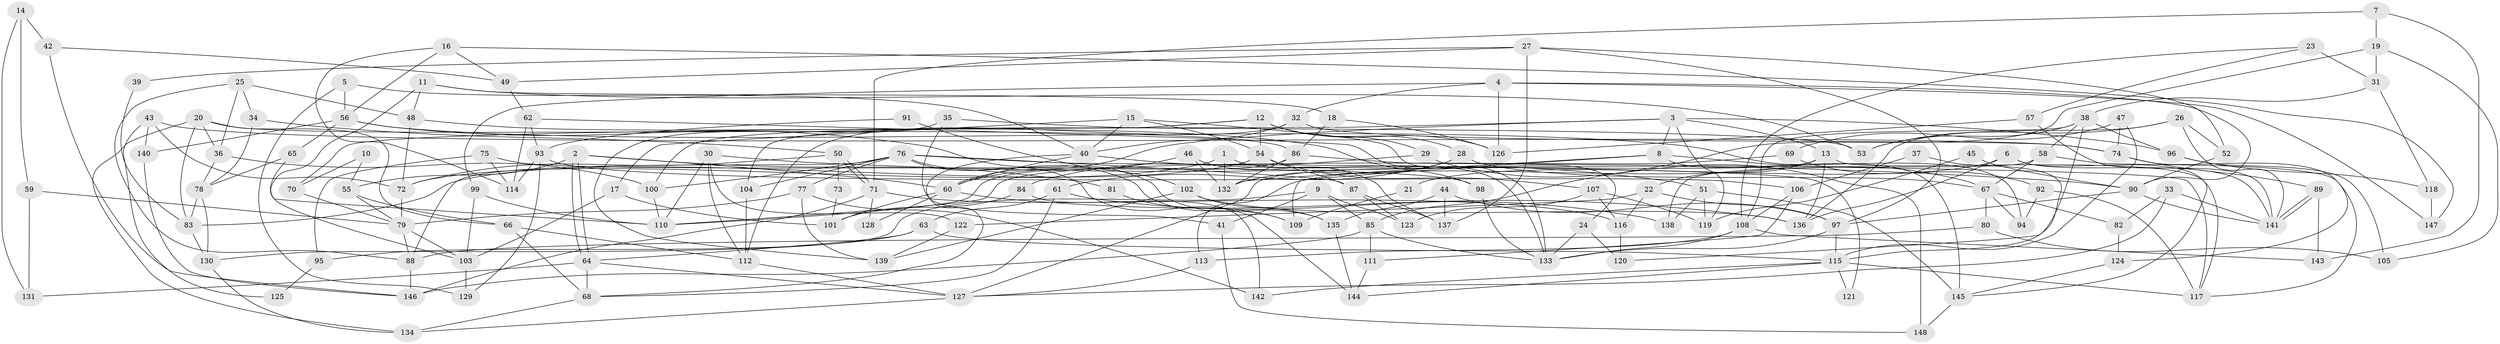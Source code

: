 // coarse degree distribution, {6: 0.13186813186813187, 5: 0.13186813186813187, 7: 0.0989010989010989, 4: 0.3076923076923077, 8: 0.054945054945054944, 9: 0.02197802197802198, 3: 0.15384615384615385, 2: 0.04395604395604396, 10: 0.04395604395604396, 11: 0.01098901098901099}
// Generated by graph-tools (version 1.1) at 2025/52/02/27/25 19:52:06]
// undirected, 148 vertices, 296 edges
graph export_dot {
graph [start="1"]
  node [color=gray90,style=filled];
  1;
  2;
  3;
  4;
  5;
  6;
  7;
  8;
  9;
  10;
  11;
  12;
  13;
  14;
  15;
  16;
  17;
  18;
  19;
  20;
  21;
  22;
  23;
  24;
  25;
  26;
  27;
  28;
  29;
  30;
  31;
  32;
  33;
  34;
  35;
  36;
  37;
  38;
  39;
  40;
  41;
  42;
  43;
  44;
  45;
  46;
  47;
  48;
  49;
  50;
  51;
  52;
  53;
  54;
  55;
  56;
  57;
  58;
  59;
  60;
  61;
  62;
  63;
  64;
  65;
  66;
  67;
  68;
  69;
  70;
  71;
  72;
  73;
  74;
  75;
  76;
  77;
  78;
  79;
  80;
  81;
  82;
  83;
  84;
  85;
  86;
  87;
  88;
  89;
  90;
  91;
  92;
  93;
  94;
  95;
  96;
  97;
  98;
  99;
  100;
  101;
  102;
  103;
  104;
  105;
  106;
  107;
  108;
  109;
  110;
  111;
  112;
  113;
  114;
  115;
  116;
  117;
  118;
  119;
  120;
  121;
  122;
  123;
  124;
  125;
  126;
  127;
  128;
  129;
  130;
  131;
  132;
  133;
  134;
  135;
  136;
  137;
  138;
  139;
  140;
  141;
  142;
  143;
  144;
  145;
  146;
  147;
  148;
  1 -- 72;
  1 -- 133;
  1 -- 132;
  2 -- 64;
  2 -- 64;
  2 -- 55;
  2 -- 60;
  2 -- 81;
  3 -- 60;
  3 -- 96;
  3 -- 8;
  3 -- 13;
  3 -- 70;
  3 -- 119;
  4 -- 99;
  4 -- 90;
  4 -- 32;
  4 -- 126;
  4 -- 147;
  5 -- 40;
  5 -- 56;
  5 -- 129;
  6 -- 141;
  6 -- 145;
  6 -- 21;
  6 -- 136;
  7 -- 71;
  7 -- 19;
  7 -- 143;
  8 -- 132;
  8 -- 67;
  8 -- 109;
  8 -- 145;
  9 -- 85;
  9 -- 130;
  9 -- 41;
  9 -- 123;
  10 -- 55;
  10 -- 70;
  11 -- 18;
  11 -- 53;
  11 -- 48;
  11 -- 103;
  12 -- 54;
  12 -- 28;
  12 -- 29;
  12 -- 100;
  12 -- 104;
  12 -- 126;
  13 -- 22;
  13 -- 113;
  13 -- 117;
  13 -- 127;
  13 -- 136;
  14 -- 131;
  14 -- 42;
  14 -- 59;
  15 -- 54;
  15 -- 40;
  15 -- 17;
  15 -- 24;
  16 -- 114;
  16 -- 56;
  16 -- 49;
  16 -- 147;
  17 -- 103;
  17 -- 101;
  18 -- 126;
  18 -- 86;
  19 -- 31;
  19 -- 85;
  19 -- 105;
  20 -- 134;
  20 -- 86;
  20 -- 36;
  20 -- 66;
  20 -- 83;
  21 -- 109;
  22 -- 116;
  22 -- 97;
  22 -- 122;
  23 -- 57;
  23 -- 108;
  23 -- 31;
  24 -- 120;
  24 -- 133;
  25 -- 36;
  25 -- 34;
  25 -- 48;
  25 -- 88;
  26 -- 141;
  26 -- 136;
  26 -- 52;
  26 -- 53;
  27 -- 97;
  27 -- 52;
  27 -- 39;
  27 -- 49;
  27 -- 137;
  28 -- 132;
  28 -- 67;
  28 -- 61;
  29 -- 84;
  29 -- 148;
  30 -- 122;
  30 -- 112;
  30 -- 90;
  30 -- 110;
  31 -- 118;
  31 -- 38;
  32 -- 40;
  32 -- 74;
  32 -- 112;
  33 -- 141;
  33 -- 127;
  33 -- 82;
  34 -- 50;
  34 -- 78;
  35 -- 53;
  35 -- 41;
  35 -- 139;
  36 -- 100;
  36 -- 78;
  37 -- 106;
  37 -- 115;
  38 -- 108;
  38 -- 53;
  38 -- 58;
  38 -- 96;
  38 -- 120;
  39 -- 83;
  40 -- 51;
  40 -- 60;
  40 -- 68;
  41 -- 148;
  42 -- 49;
  42 -- 146;
  43 -- 74;
  43 -- 140;
  43 -- 72;
  43 -- 125;
  44 -- 137;
  44 -- 97;
  44 -- 135;
  45 -- 90;
  45 -- 119;
  46 -- 137;
  46 -- 60;
  46 -- 132;
  47 -- 69;
  47 -- 115;
  47 -- 74;
  48 -- 72;
  48 -- 98;
  49 -- 62;
  50 -- 71;
  50 -- 71;
  50 -- 72;
  50 -- 73;
  51 -- 145;
  51 -- 138;
  51 -- 119;
  52 -- 90;
  54 -- 107;
  54 -- 83;
  54 -- 87;
  55 -- 79;
  55 -- 66;
  56 -- 135;
  56 -- 65;
  56 -- 94;
  56 -- 140;
  57 -- 141;
  57 -- 126;
  58 -- 117;
  58 -- 67;
  58 -- 138;
  59 -- 79;
  59 -- 131;
  60 -- 136;
  60 -- 101;
  60 -- 128;
  61 -- 68;
  61 -- 63;
  61 -- 138;
  62 -- 133;
  62 -- 93;
  62 -- 114;
  63 -- 64;
  63 -- 95;
  63 -- 115;
  64 -- 68;
  64 -- 127;
  64 -- 131;
  65 -- 78;
  65 -- 110;
  66 -- 112;
  66 -- 68;
  67 -- 80;
  67 -- 82;
  67 -- 94;
  68 -- 134;
  69 -- 110;
  69 -- 92;
  70 -- 79;
  71 -- 146;
  71 -- 116;
  71 -- 128;
  72 -- 79;
  73 -- 101;
  74 -- 89;
  74 -- 124;
  75 -- 98;
  75 -- 114;
  75 -- 95;
  76 -- 100;
  76 -- 104;
  76 -- 77;
  76 -- 87;
  76 -- 88;
  76 -- 109;
  76 -- 121;
  76 -- 144;
  77 -- 79;
  77 -- 139;
  77 -- 142;
  78 -- 83;
  78 -- 130;
  79 -- 88;
  79 -- 103;
  80 -- 88;
  80 -- 105;
  81 -- 109;
  82 -- 124;
  83 -- 130;
  84 -- 101;
  84 -- 142;
  85 -- 133;
  85 -- 111;
  85 -- 146;
  86 -- 132;
  86 -- 117;
  86 -- 110;
  87 -- 123;
  87 -- 137;
  88 -- 146;
  89 -- 141;
  89 -- 141;
  89 -- 143;
  90 -- 97;
  90 -- 141;
  91 -- 93;
  91 -- 102;
  92 -- 94;
  92 -- 117;
  93 -- 129;
  93 -- 106;
  93 -- 114;
  95 -- 125;
  96 -- 105;
  96 -- 118;
  97 -- 115;
  97 -- 133;
  98 -- 133;
  99 -- 110;
  99 -- 103;
  100 -- 110;
  102 -- 139;
  102 -- 136;
  102 -- 135;
  103 -- 129;
  104 -- 112;
  106 -- 108;
  106 -- 111;
  107 -- 123;
  107 -- 119;
  107 -- 116;
  108 -- 113;
  108 -- 143;
  108 -- 133;
  111 -- 144;
  112 -- 127;
  113 -- 127;
  115 -- 144;
  115 -- 117;
  115 -- 121;
  115 -- 142;
  116 -- 120;
  118 -- 147;
  122 -- 139;
  124 -- 145;
  127 -- 134;
  130 -- 134;
  135 -- 144;
  140 -- 146;
  145 -- 148;
}
